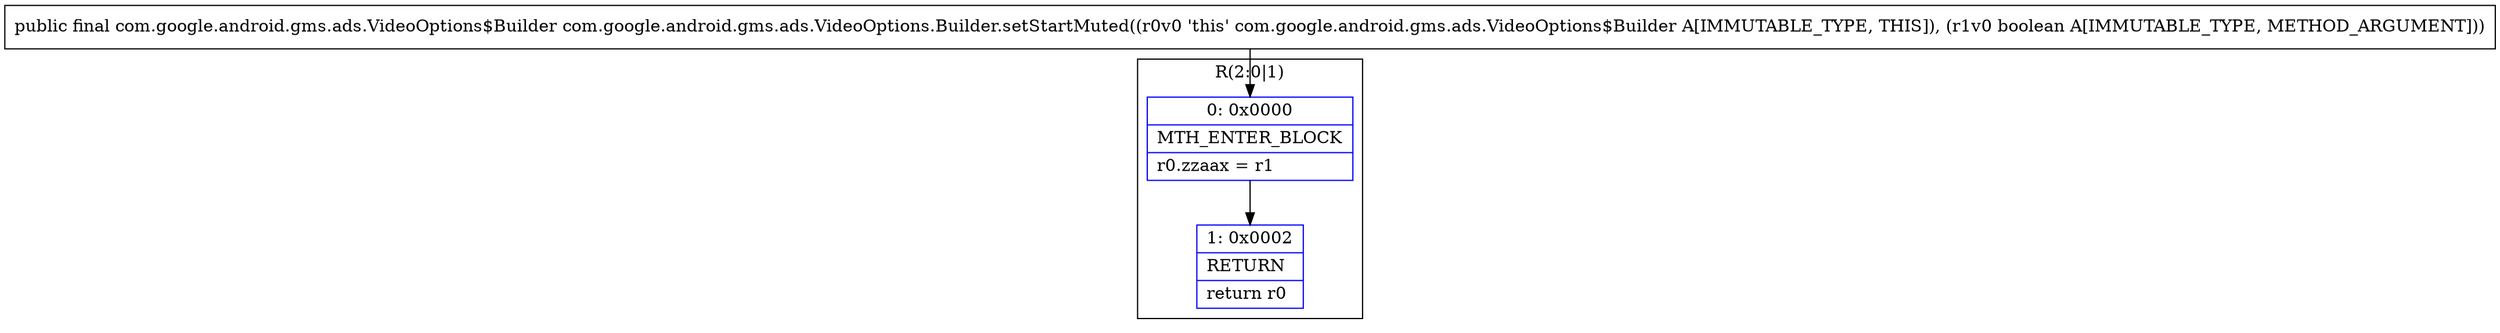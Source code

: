 digraph "CFG forcom.google.android.gms.ads.VideoOptions.Builder.setStartMuted(Z)Lcom\/google\/android\/gms\/ads\/VideoOptions$Builder;" {
subgraph cluster_Region_28550820 {
label = "R(2:0|1)";
node [shape=record,color=blue];
Node_0 [shape=record,label="{0\:\ 0x0000|MTH_ENTER_BLOCK\l|r0.zzaax = r1\l}"];
Node_1 [shape=record,label="{1\:\ 0x0002|RETURN\l|return r0\l}"];
}
MethodNode[shape=record,label="{public final com.google.android.gms.ads.VideoOptions$Builder com.google.android.gms.ads.VideoOptions.Builder.setStartMuted((r0v0 'this' com.google.android.gms.ads.VideoOptions$Builder A[IMMUTABLE_TYPE, THIS]), (r1v0 boolean A[IMMUTABLE_TYPE, METHOD_ARGUMENT])) }"];
MethodNode -> Node_0;
Node_0 -> Node_1;
}


